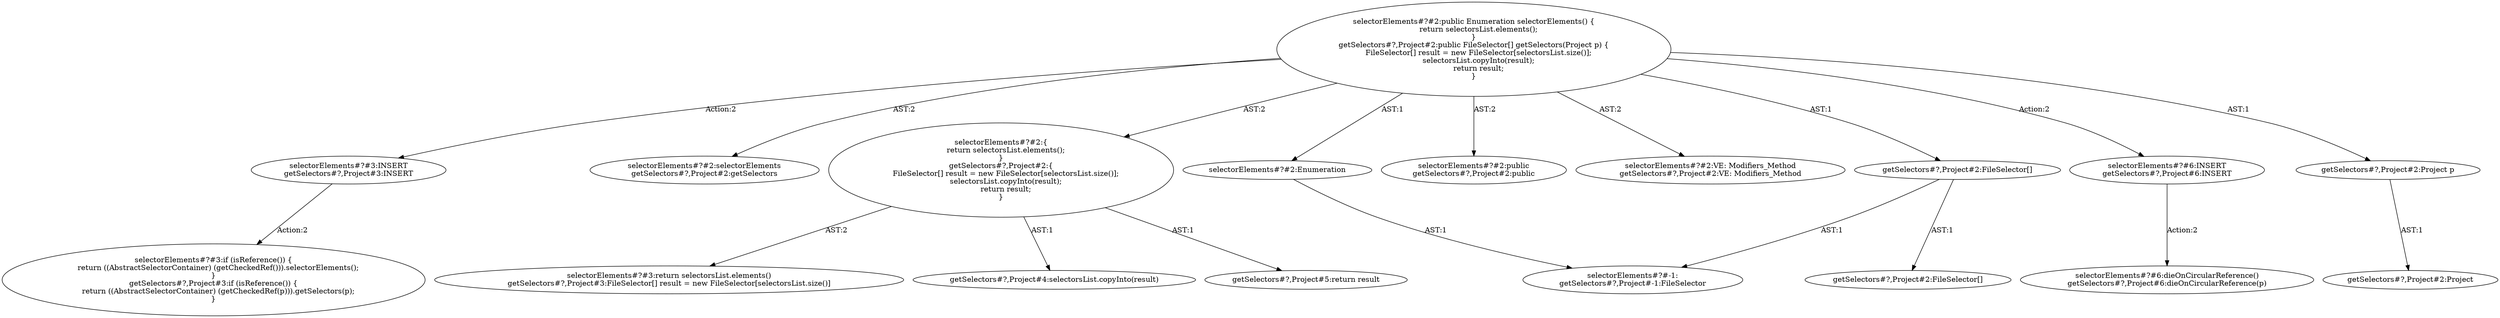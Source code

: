 digraph "Pattern" {
0 [label="selectorElements#?#3:INSERT
getSelectors#?,Project#3:INSERT" shape=ellipse]
1 [label="selectorElements#?#2:public Enumeration selectorElements() \{
    return selectorsList.elements();
\}
getSelectors#?,Project#2:public FileSelector[] getSelectors(Project p) \{
    FileSelector[] result = new FileSelector[selectorsList.size()];
    selectorsList.copyInto(result);
    return result;
\}" shape=ellipse]
2 [label="selectorElements#?#2:selectorElements
getSelectors#?,Project#2:getSelectors" shape=ellipse]
3 [label="selectorElements#?#2:Enumeration" shape=ellipse]
4 [label="selectorElements#?#-1:
getSelectors#?,Project#-1:FileSelector" shape=ellipse]
5 [label="selectorElements#?#2:\{
    return selectorsList.elements();
\}
getSelectors#?,Project#2:\{
    FileSelector[] result = new FileSelector[selectorsList.size()];
    selectorsList.copyInto(result);
    return result;
\}" shape=ellipse]
6 [label="selectorElements#?#3:return selectorsList.elements()
getSelectors#?,Project#3:FileSelector[] result = new FileSelector[selectorsList.size()]" shape=ellipse]
7 [label="selectorElements#?#2:public
getSelectors#?,Project#2:public" shape=ellipse]
8 [label="selectorElements#?#2:VE: Modifiers_Method
getSelectors#?,Project#2:VE: Modifiers_Method" shape=ellipse]
9 [label="selectorElements#?#6:INSERT
getSelectors#?,Project#6:INSERT" shape=ellipse]
10 [label="selectorElements#?#6:dieOnCircularReference()
getSelectors#?,Project#6:dieOnCircularReference(p)" shape=ellipse]
11 [label="selectorElements#?#3:if (isReference()) \{
    return ((AbstractSelectorContainer) (getCheckedRef())).selectorElements();
\}
getSelectors#?,Project#3:if (isReference()) \{
    return ((AbstractSelectorContainer) (getCheckedRef(p))).getSelectors(p);
\}" shape=ellipse]
12 [label="getSelectors#?,Project#2:FileSelector[]" shape=ellipse]
13 [label="getSelectors#?,Project#2:Project p" shape=ellipse]
14 [label="getSelectors#?,Project#4:selectorsList.copyInto(result)" shape=ellipse]
15 [label="getSelectors#?,Project#2:FileSelector[]" shape=ellipse]
16 [label="getSelectors#?,Project#2:Project" shape=ellipse]
17 [label="getSelectors#?,Project#5:return result" shape=ellipse]
0 -> 11 [label="Action:2"];
1 -> 0 [label="Action:2"];
1 -> 2 [label="AST:2"];
1 -> 3 [label="AST:1"];
1 -> 5 [label="AST:2"];
1 -> 7 [label="AST:2"];
1 -> 8 [label="AST:2"];
1 -> 9 [label="Action:2"];
1 -> 12 [label="AST:1"];
1 -> 13 [label="AST:1"];
3 -> 4 [label="AST:1"];
5 -> 6 [label="AST:2"];
5 -> 14 [label="AST:1"];
5 -> 17 [label="AST:1"];
9 -> 10 [label="Action:2"];
12 -> 15 [label="AST:1"];
12 -> 4 [label="AST:1"];
13 -> 16 [label="AST:1"];
}